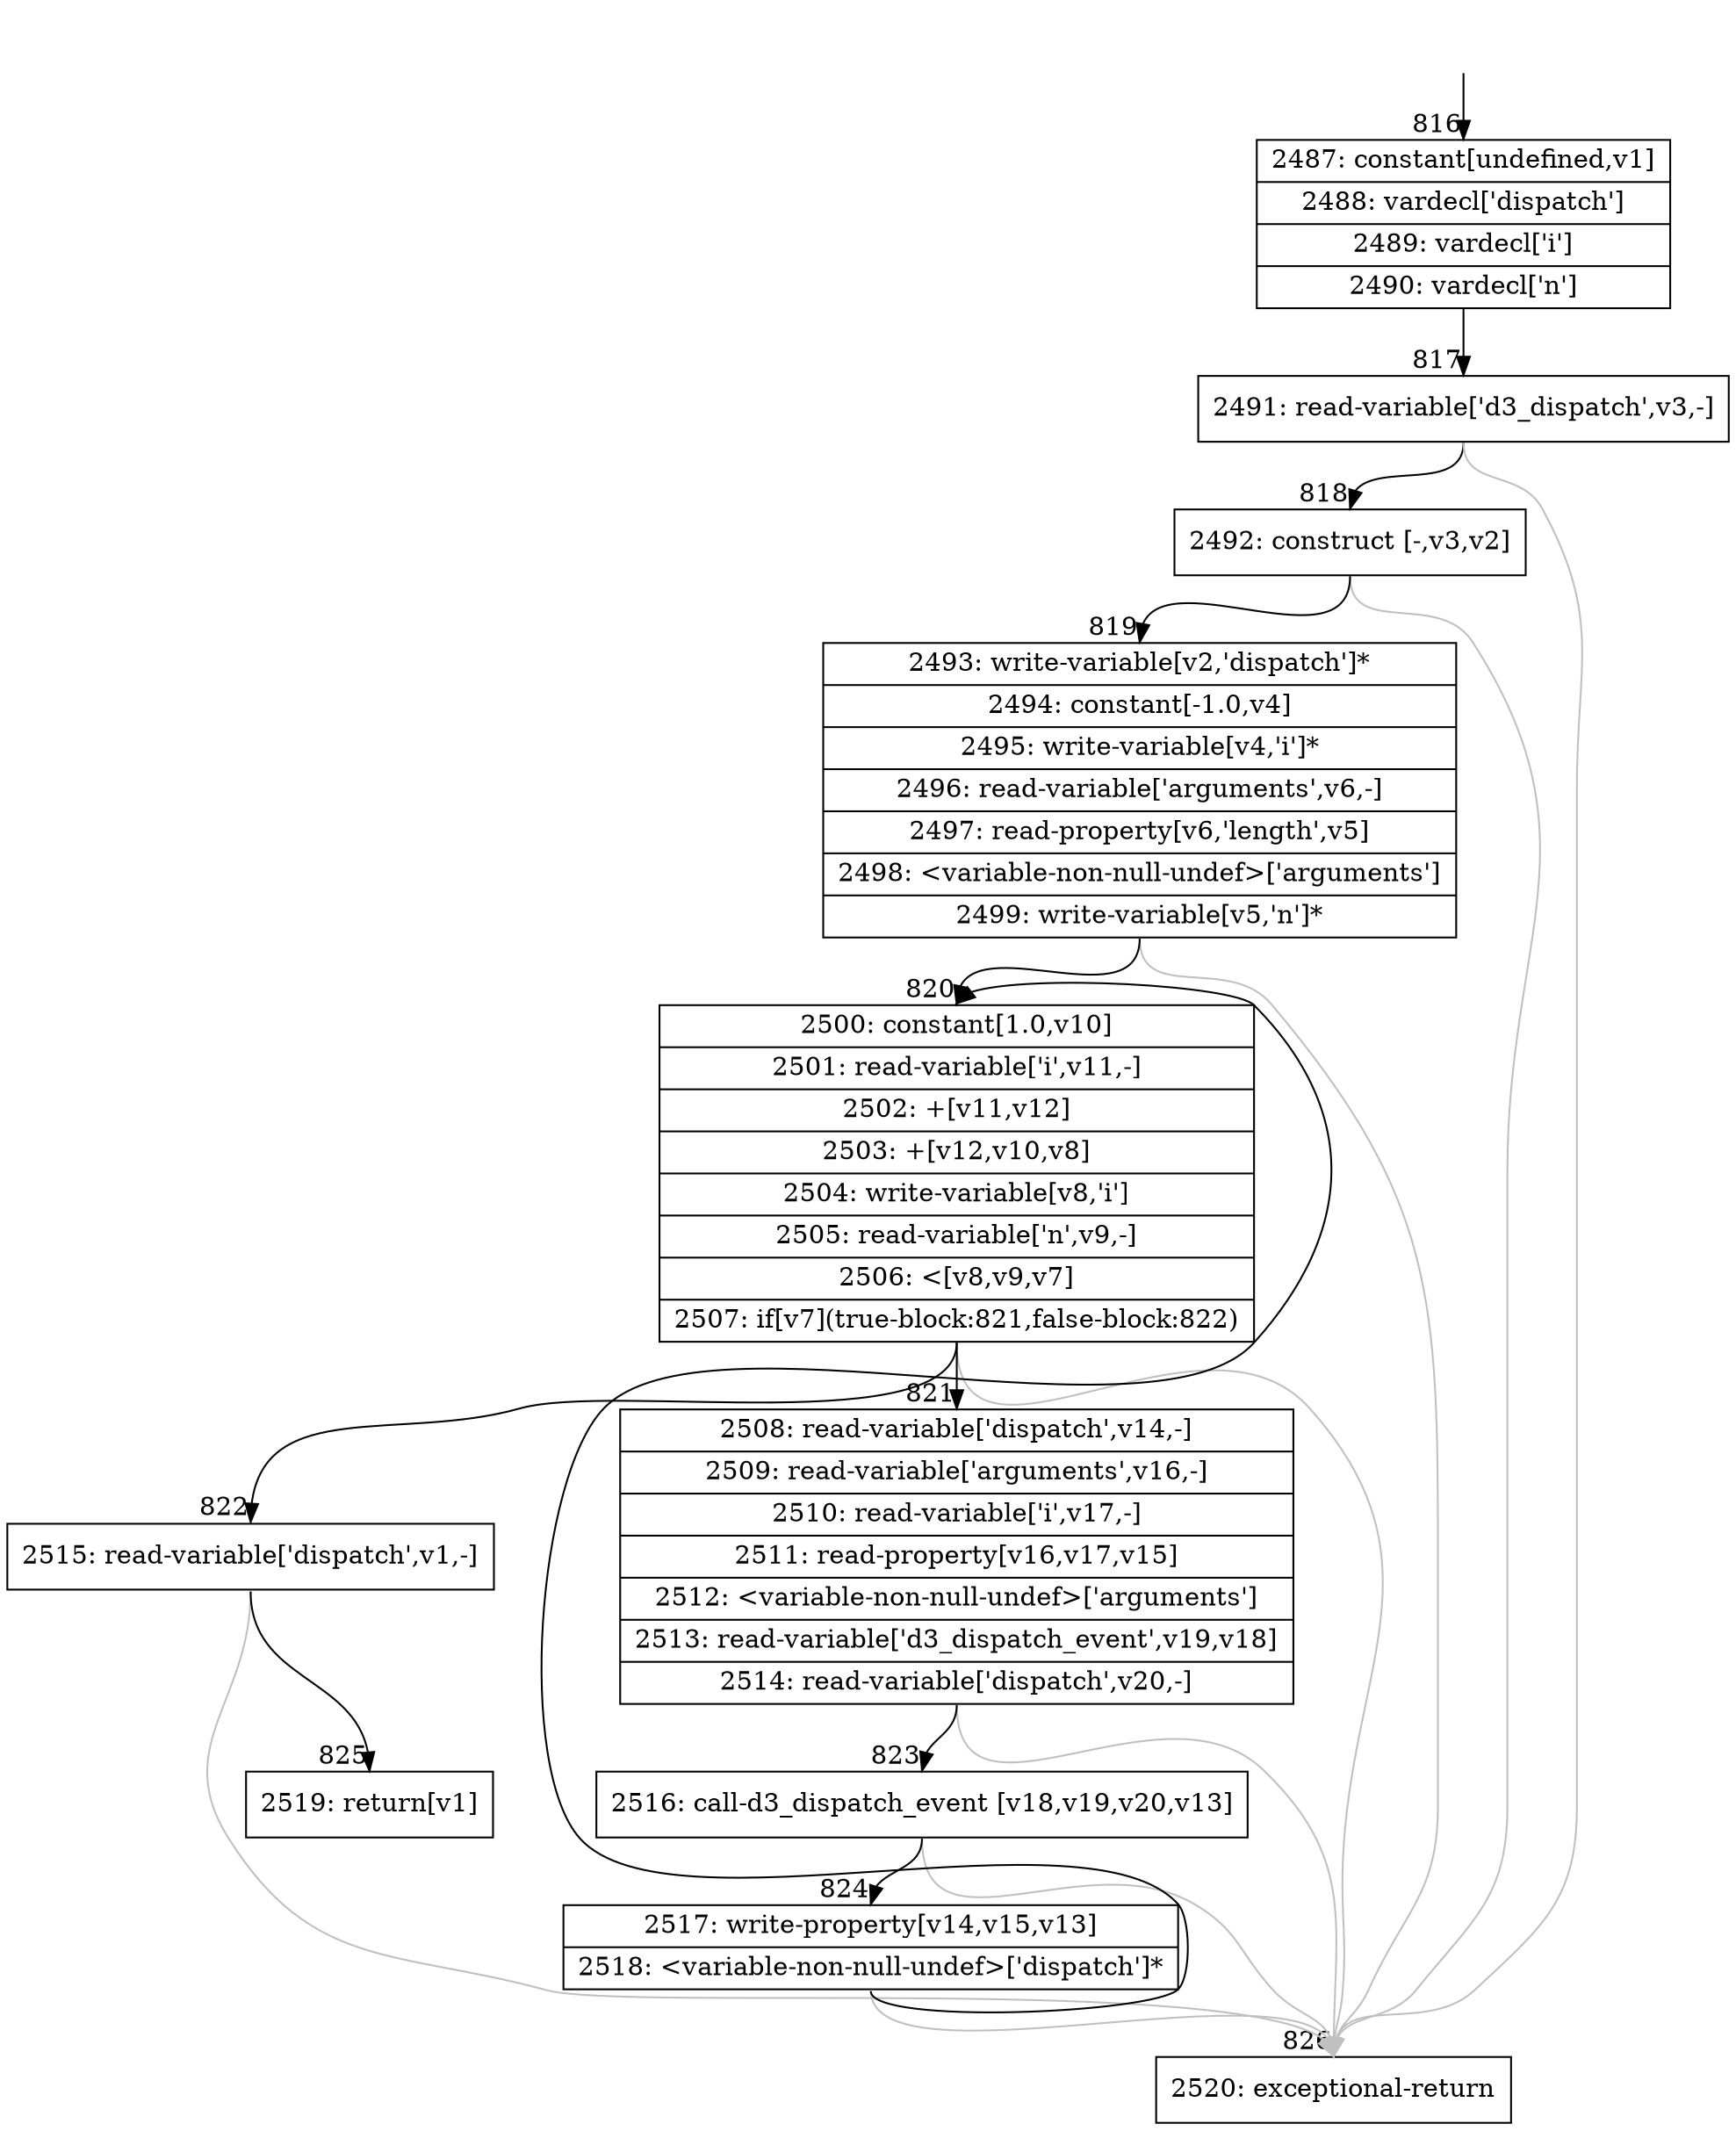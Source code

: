 digraph {
rankdir="TD"
BB_entry79[shape=none,label=""];
BB_entry79 -> BB816 [tailport=s, headport=n, headlabel="    816"]
BB816 [shape=record label="{2487: constant[undefined,v1]|2488: vardecl['dispatch']|2489: vardecl['i']|2490: vardecl['n']}" ] 
BB816 -> BB817 [tailport=s, headport=n, headlabel="      817"]
BB817 [shape=record label="{2491: read-variable['d3_dispatch',v3,-]}" ] 
BB817 -> BB818 [tailport=s, headport=n, headlabel="      818"]
BB817 -> BB826 [tailport=s, headport=n, color=gray, headlabel="      826"]
BB818 [shape=record label="{2492: construct [-,v3,v2]}" ] 
BB818 -> BB819 [tailport=s, headport=n, headlabel="      819"]
BB818 -> BB826 [tailport=s, headport=n, color=gray]
BB819 [shape=record label="{2493: write-variable[v2,'dispatch']*|2494: constant[-1.0,v4]|2495: write-variable[v4,'i']*|2496: read-variable['arguments',v6,-]|2497: read-property[v6,'length',v5]|2498: \<variable-non-null-undef\>['arguments']|2499: write-variable[v5,'n']*}" ] 
BB819 -> BB820 [tailport=s, headport=n, headlabel="      820"]
BB819 -> BB826 [tailport=s, headport=n, color=gray]
BB820 [shape=record label="{2500: constant[1.0,v10]|2501: read-variable['i',v11,-]|2502: +[v11,v12]|2503: +[v12,v10,v8]|2504: write-variable[v8,'i']|2505: read-variable['n',v9,-]|2506: \<[v8,v9,v7]|2507: if[v7](true-block:821,false-block:822)}" ] 
BB820 -> BB821 [tailport=s, headport=n, headlabel="      821"]
BB820 -> BB822 [tailport=s, headport=n, headlabel="      822"]
BB820 -> BB826 [tailport=s, headport=n, color=gray]
BB821 [shape=record label="{2508: read-variable['dispatch',v14,-]|2509: read-variable['arguments',v16,-]|2510: read-variable['i',v17,-]|2511: read-property[v16,v17,v15]|2512: \<variable-non-null-undef\>['arguments']|2513: read-variable['d3_dispatch_event',v19,v18]|2514: read-variable['dispatch',v20,-]}" ] 
BB821 -> BB823 [tailport=s, headport=n, headlabel="      823"]
BB821 -> BB826 [tailport=s, headport=n, color=gray]
BB822 [shape=record label="{2515: read-variable['dispatch',v1,-]}" ] 
BB822 -> BB825 [tailport=s, headport=n, headlabel="      825"]
BB822 -> BB826 [tailport=s, headport=n, color=gray]
BB823 [shape=record label="{2516: call-d3_dispatch_event [v18,v19,v20,v13]}" ] 
BB823 -> BB824 [tailport=s, headport=n, headlabel="      824"]
BB823 -> BB826 [tailport=s, headport=n, color=gray]
BB824 [shape=record label="{2517: write-property[v14,v15,v13]|2518: \<variable-non-null-undef\>['dispatch']*}" ] 
BB824 -> BB820 [tailport=s, headport=n]
BB824 -> BB826 [tailport=s, headport=n, color=gray]
BB825 [shape=record label="{2519: return[v1]}" ] 
BB826 [shape=record label="{2520: exceptional-return}" ] 
//#$~ 483
}
